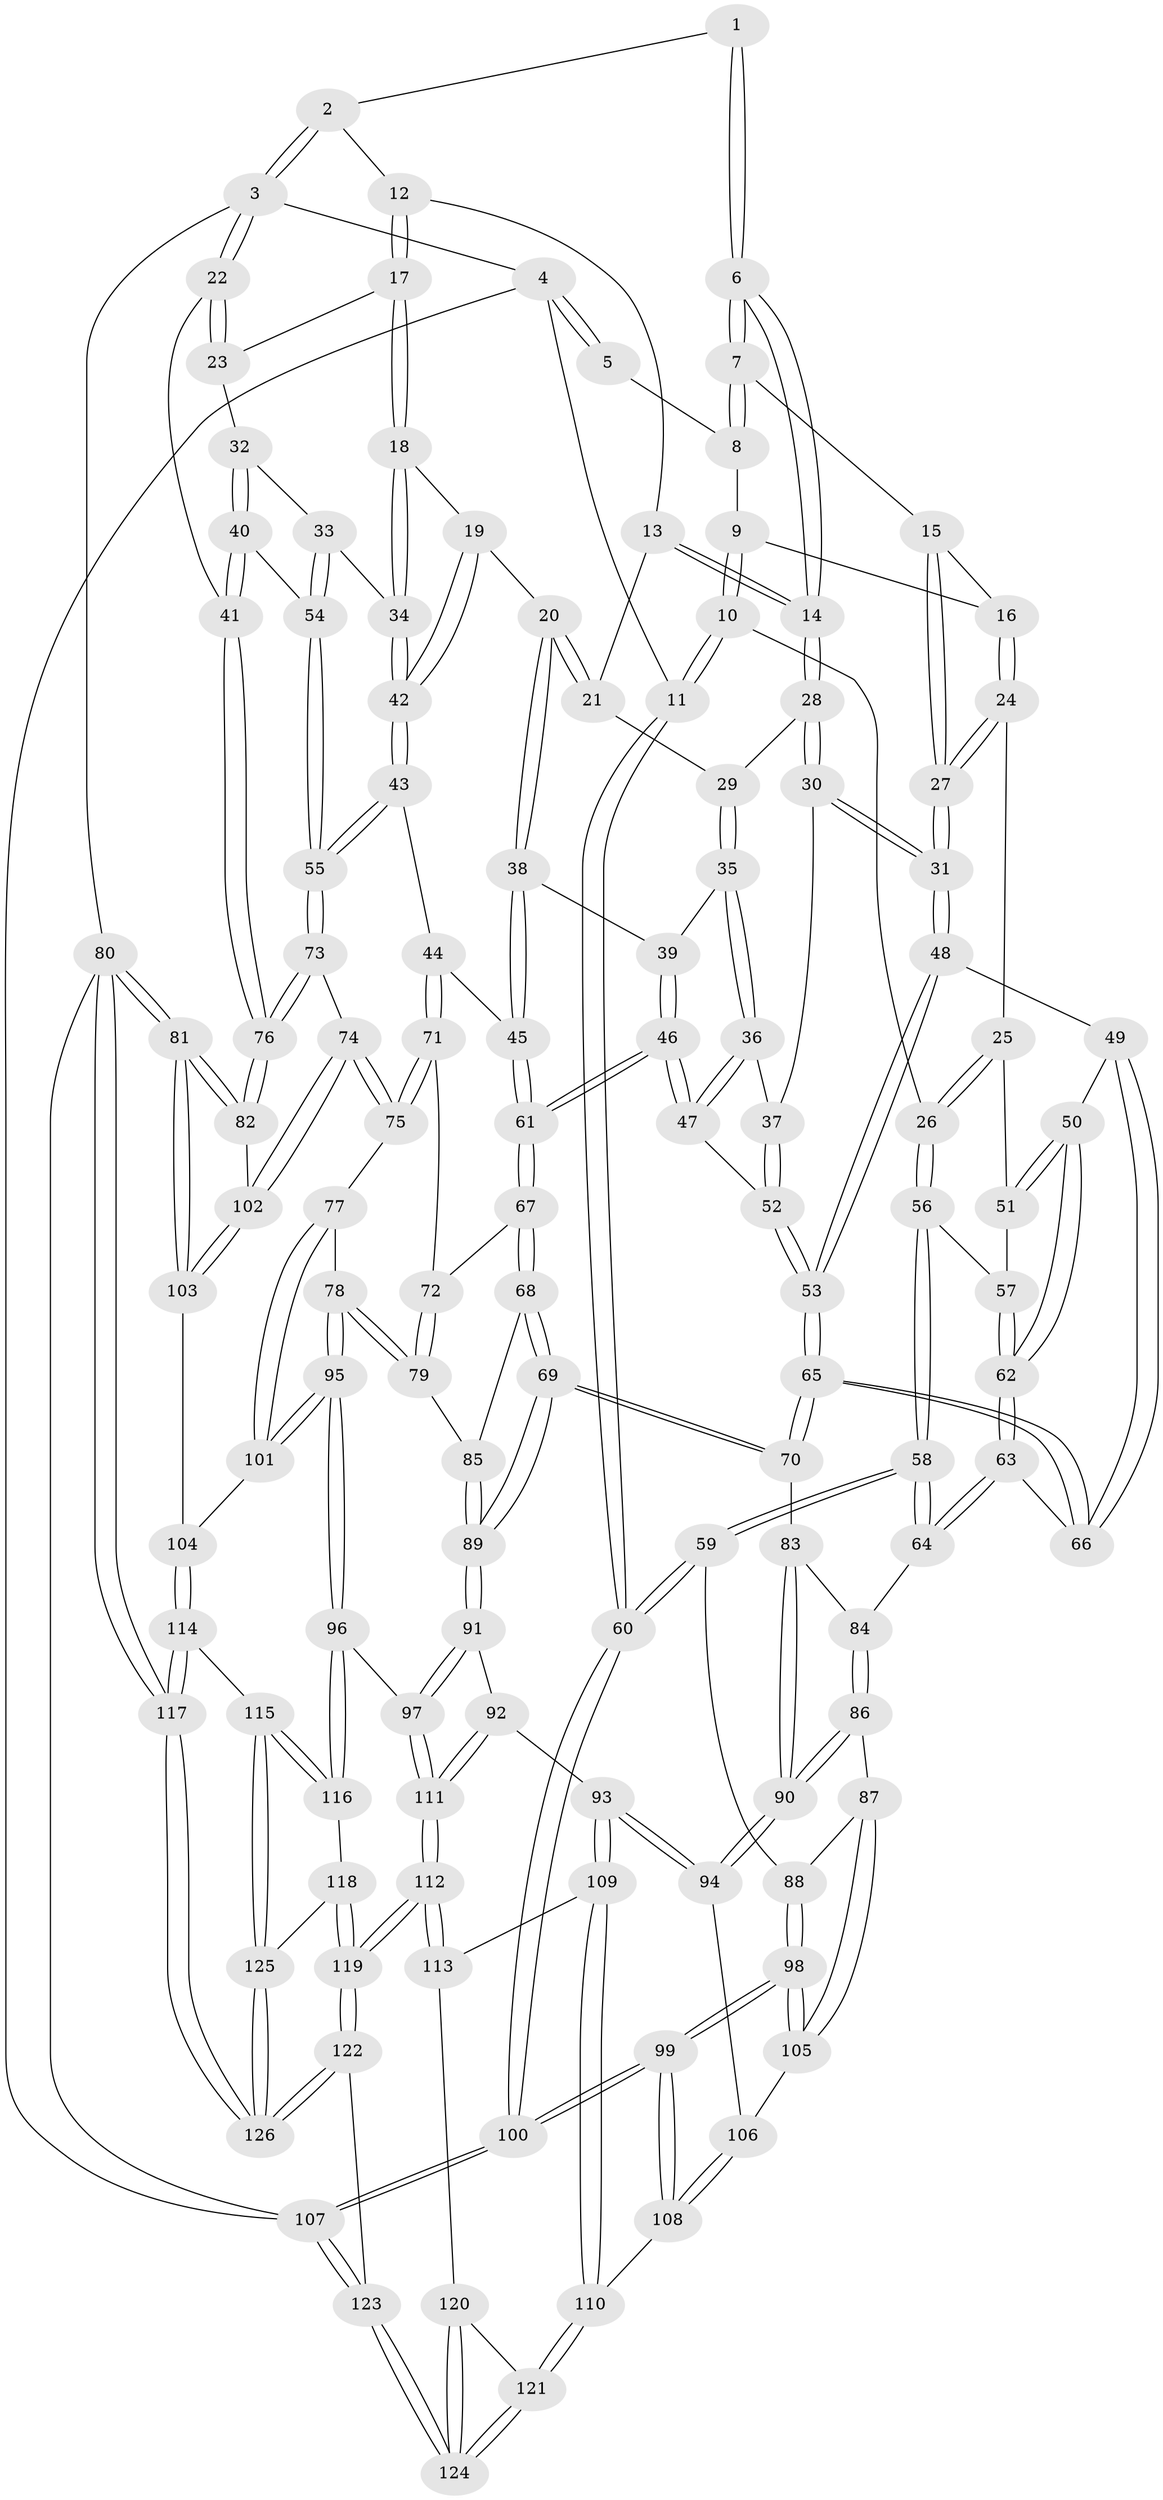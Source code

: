 // Generated by graph-tools (version 1.1) at 2025/38/03/09/25 02:38:45]
// undirected, 126 vertices, 312 edges
graph export_dot {
graph [start="1"]
  node [color=gray90,style=filled];
  1 [pos="+0.49439004744452386+0"];
  2 [pos="+0.7224943565361003+0"];
  3 [pos="+1+0"];
  4 [pos="+0+0"];
  5 [pos="+0.2549812002128432+0"];
  6 [pos="+0.44773479089101237+0.14081526687222937"];
  7 [pos="+0.4353357268662199+0.1369992140946413"];
  8 [pos="+0.25717512995373243+0"];
  9 [pos="+0.25167519290757595+0.054012425013780375"];
  10 [pos="+0+0.1696844997886011"];
  11 [pos="+0+0.0632738233995224"];
  12 [pos="+0.7215176519296835+0"];
  13 [pos="+0.6404874440828756+0.04239527668871237"];
  14 [pos="+0.4550854711514025+0.14856053531859034"];
  15 [pos="+0.32782783795017423+0.12728863985060257"];
  16 [pos="+0.2605211708833903+0.0742226354327729"];
  17 [pos="+0.7913981402871746+0.11016651176343739"];
  18 [pos="+0.7596312688832754+0.1843793497286576"];
  19 [pos="+0.693872860757546+0.23387961683098588"];
  20 [pos="+0.6914979417319492+0.23492372356618962"];
  21 [pos="+0.6090267564076044+0.1703883320040435"];
  22 [pos="+1+0.14773257112109212"];
  23 [pos="+0.8834779490412861+0.150824559356198"];
  24 [pos="+0.1947533260043284+0.22835092116800523"];
  25 [pos="+0.19003834017966065+0.2300118514804104"];
  26 [pos="+0.0007149510161470609+0.17330048419838395"];
  27 [pos="+0.29873836967968237+0.2603171116284137"];
  28 [pos="+0.460469681988521+0.16835364535040584"];
  29 [pos="+0.5344374278324272+0.22229247615410175"];
  30 [pos="+0.41298043355951203+0.241835864696513"];
  31 [pos="+0.3165864151003857+0.28158715589665895"];
  32 [pos="+0.8857400893665257+0.2627919381716285"];
  33 [pos="+0.8663673503868812+0.28329080923922284"];
  34 [pos="+0.7949098218967225+0.2670903215533867"];
  35 [pos="+0.5373707452866195+0.22950064854358887"];
  36 [pos="+0.5095893379976988+0.32910696219024693"];
  37 [pos="+0.43128353539806513+0.28284825928198376"];
  38 [pos="+0.6476548683414695+0.2847998503225968"];
  39 [pos="+0.5952896002496332+0.26222344238301376"];
  40 [pos="+0.963048916675123+0.29413821637957316"];
  41 [pos="+1+0.22306791737158285"];
  42 [pos="+0.7734779739839664+0.3625762749755238"];
  43 [pos="+0.7734654217311655+0.37825364891845265"];
  44 [pos="+0.7468509753608276+0.3906960314545408"];
  45 [pos="+0.6495259523866952+0.3607027463516871"];
  46 [pos="+0.5381098474931859+0.3804519907398344"];
  47 [pos="+0.5132727254239591+0.3569701994202878"];
  48 [pos="+0.3164010869487259+0.29817553372151306"];
  49 [pos="+0.26492025933103147+0.3449509706793475"];
  50 [pos="+0.21175709674345802+0.3501621271729512"];
  51 [pos="+0.18463297316499386+0.2715238728926186"];
  52 [pos="+0.40725292309693756+0.3772393475912732"];
  53 [pos="+0.38301140022614666+0.39176900609433246"];
  54 [pos="+0.8674459936064651+0.3939337535247548"];
  55 [pos="+0.8656731792437065+0.39859242167311176"];
  56 [pos="+0.07154077490720159+0.3034944400461027"];
  57 [pos="+0.1299989175397591+0.33327988510714307"];
  58 [pos="+0.0446230808934353+0.49809601696800915"];
  59 [pos="+0.016964693987325096+0.511794433462747"];
  60 [pos="+0+0.5149552647061445"];
  61 [pos="+0.571449617856919+0.41636104886332737"];
  62 [pos="+0.15985657834963474+0.4124596601105905"];
  63 [pos="+0.15136932420146718+0.44991105372701284"];
  64 [pos="+0.1258253660538878+0.4782812664299707"];
  65 [pos="+0.36529055647250996+0.4765763237137457"];
  66 [pos="+0.2762300616887467+0.43780944767629687"];
  67 [pos="+0.566587849420109+0.45153336664194543"];
  68 [pos="+0.5551604515714286+0.4674202856377349"];
  69 [pos="+0.4516088037021332+0.5425723039802538"];
  70 [pos="+0.3806056597897925+0.5185679812585822"];
  71 [pos="+0.7346643116981217+0.4541039730743347"];
  72 [pos="+0.661771377593014+0.4943559705249254"];
  73 [pos="+0.8907345810901512+0.4340751384020912"];
  74 [pos="+0.8259631185497817+0.5889390983534941"];
  75 [pos="+0.8001406427699553+0.582300256648434"];
  76 [pos="+1+0.4673473968321301"];
  77 [pos="+0.7269017158838067+0.5943292297640971"];
  78 [pos="+0.6985751744344381+0.5921972786960931"];
  79 [pos="+0.6964260935992308+0.5911896444419734"];
  80 [pos="+1+1"];
  81 [pos="+1+0.7846079764115972"];
  82 [pos="+1+0.5274780019695576"];
  83 [pos="+0.34588556404293713+0.5480452637992858"];
  84 [pos="+0.21727453655985504+0.5583239248392291"];
  85 [pos="+0.629547539569588+0.5966369273041207"];
  86 [pos="+0.20250199836973537+0.6456431338061162"];
  87 [pos="+0.2017014470753974+0.6461862585541376"];
  88 [pos="+0.04589101728068558+0.5572033846188774"];
  89 [pos="+0.5131770413222271+0.6885661943014973"];
  90 [pos="+0.30859289304495524+0.6843232653093028"];
  91 [pos="+0.5128071112885506+0.7164916113643743"];
  92 [pos="+0.44510635444741714+0.7447240549868357"];
  93 [pos="+0.403059701628153+0.7582810187749589"];
  94 [pos="+0.3202142749495922+0.7182027284501762"];
  95 [pos="+0.6223727905048886+0.7916378751944"];
  96 [pos="+0.6173402352256472+0.7938374227826778"];
  97 [pos="+0.5885623643809946+0.7827102222191253"];
  98 [pos="+0.12240151003801411+0.7316875633482156"];
  99 [pos="+0.06456431866172833+0.8693457779066168"];
  100 [pos="+0+1"];
  101 [pos="+0.7091295445655508+0.7743994422453973"];
  102 [pos="+0.8567849817699135+0.6284912715862393"];
  103 [pos="+0.8619896684180751+0.7578402575754678"];
  104 [pos="+0.8478156937094529+0.7758153065334173"];
  105 [pos="+0.14319260551779472+0.7176411348554291"];
  106 [pos="+0.2930017399685673+0.738584464391376"];
  107 [pos="+0+1"];
  108 [pos="+0.21816112495013124+0.8521562735875026"];
  109 [pos="+0.3748582194346634+0.8458295595479439"];
  110 [pos="+0.2740287586157539+0.8782211103186154"];
  111 [pos="+0.4693313715965012+0.9284000960559274"];
  112 [pos="+0.46902134134355666+0.9288931554426931"];
  113 [pos="+0.3967490065609509+0.8872312150058573"];
  114 [pos="+0.8483803023612689+0.788393234255015"];
  115 [pos="+0.7470823996505137+0.9381556015085265"];
  116 [pos="+0.6320149099610951+0.8579545249417928"];
  117 [pos="+1+1"];
  118 [pos="+0.6165891121647348+0.9130794994985584"];
  119 [pos="+0.5155055245281145+1"];
  120 [pos="+0.3786407875323977+0.9160660028067412"];
  121 [pos="+0.2930040054293272+0.9335673851840891"];
  122 [pos="+0.5112038836564466+1"];
  123 [pos="+0.31711550231926383+1"];
  124 [pos="+0.318318206183048+1"];
  125 [pos="+0.7734726880734412+1"];
  126 [pos="+0.8507636867444479+1"];
  1 -- 2;
  1 -- 6;
  1 -- 6;
  2 -- 3;
  2 -- 3;
  2 -- 12;
  3 -- 4;
  3 -- 22;
  3 -- 22;
  3 -- 80;
  4 -- 5;
  4 -- 5;
  4 -- 11;
  4 -- 107;
  5 -- 8;
  6 -- 7;
  6 -- 7;
  6 -- 14;
  6 -- 14;
  7 -- 8;
  7 -- 8;
  7 -- 15;
  8 -- 9;
  9 -- 10;
  9 -- 10;
  9 -- 16;
  10 -- 11;
  10 -- 11;
  10 -- 26;
  11 -- 60;
  11 -- 60;
  12 -- 13;
  12 -- 17;
  12 -- 17;
  13 -- 14;
  13 -- 14;
  13 -- 21;
  14 -- 28;
  14 -- 28;
  15 -- 16;
  15 -- 27;
  15 -- 27;
  16 -- 24;
  16 -- 24;
  17 -- 18;
  17 -- 18;
  17 -- 23;
  18 -- 19;
  18 -- 34;
  18 -- 34;
  19 -- 20;
  19 -- 42;
  19 -- 42;
  20 -- 21;
  20 -- 21;
  20 -- 38;
  20 -- 38;
  21 -- 29;
  22 -- 23;
  22 -- 23;
  22 -- 41;
  23 -- 32;
  24 -- 25;
  24 -- 27;
  24 -- 27;
  25 -- 26;
  25 -- 26;
  25 -- 51;
  26 -- 56;
  26 -- 56;
  27 -- 31;
  27 -- 31;
  28 -- 29;
  28 -- 30;
  28 -- 30;
  29 -- 35;
  29 -- 35;
  30 -- 31;
  30 -- 31;
  30 -- 37;
  31 -- 48;
  31 -- 48;
  32 -- 33;
  32 -- 40;
  32 -- 40;
  33 -- 34;
  33 -- 54;
  33 -- 54;
  34 -- 42;
  34 -- 42;
  35 -- 36;
  35 -- 36;
  35 -- 39;
  36 -- 37;
  36 -- 47;
  36 -- 47;
  37 -- 52;
  37 -- 52;
  38 -- 39;
  38 -- 45;
  38 -- 45;
  39 -- 46;
  39 -- 46;
  40 -- 41;
  40 -- 41;
  40 -- 54;
  41 -- 76;
  41 -- 76;
  42 -- 43;
  42 -- 43;
  43 -- 44;
  43 -- 55;
  43 -- 55;
  44 -- 45;
  44 -- 71;
  44 -- 71;
  45 -- 61;
  45 -- 61;
  46 -- 47;
  46 -- 47;
  46 -- 61;
  46 -- 61;
  47 -- 52;
  48 -- 49;
  48 -- 53;
  48 -- 53;
  49 -- 50;
  49 -- 66;
  49 -- 66;
  50 -- 51;
  50 -- 51;
  50 -- 62;
  50 -- 62;
  51 -- 57;
  52 -- 53;
  52 -- 53;
  53 -- 65;
  53 -- 65;
  54 -- 55;
  54 -- 55;
  55 -- 73;
  55 -- 73;
  56 -- 57;
  56 -- 58;
  56 -- 58;
  57 -- 62;
  57 -- 62;
  58 -- 59;
  58 -- 59;
  58 -- 64;
  58 -- 64;
  59 -- 60;
  59 -- 60;
  59 -- 88;
  60 -- 100;
  60 -- 100;
  61 -- 67;
  61 -- 67;
  62 -- 63;
  62 -- 63;
  63 -- 64;
  63 -- 64;
  63 -- 66;
  64 -- 84;
  65 -- 66;
  65 -- 66;
  65 -- 70;
  65 -- 70;
  67 -- 68;
  67 -- 68;
  67 -- 72;
  68 -- 69;
  68 -- 69;
  68 -- 85;
  69 -- 70;
  69 -- 70;
  69 -- 89;
  69 -- 89;
  70 -- 83;
  71 -- 72;
  71 -- 75;
  71 -- 75;
  72 -- 79;
  72 -- 79;
  73 -- 74;
  73 -- 76;
  73 -- 76;
  74 -- 75;
  74 -- 75;
  74 -- 102;
  74 -- 102;
  75 -- 77;
  76 -- 82;
  76 -- 82;
  77 -- 78;
  77 -- 101;
  77 -- 101;
  78 -- 79;
  78 -- 79;
  78 -- 95;
  78 -- 95;
  79 -- 85;
  80 -- 81;
  80 -- 81;
  80 -- 117;
  80 -- 117;
  80 -- 107;
  81 -- 82;
  81 -- 82;
  81 -- 103;
  81 -- 103;
  82 -- 102;
  83 -- 84;
  83 -- 90;
  83 -- 90;
  84 -- 86;
  84 -- 86;
  85 -- 89;
  85 -- 89;
  86 -- 87;
  86 -- 90;
  86 -- 90;
  87 -- 88;
  87 -- 105;
  87 -- 105;
  88 -- 98;
  88 -- 98;
  89 -- 91;
  89 -- 91;
  90 -- 94;
  90 -- 94;
  91 -- 92;
  91 -- 97;
  91 -- 97;
  92 -- 93;
  92 -- 111;
  92 -- 111;
  93 -- 94;
  93 -- 94;
  93 -- 109;
  93 -- 109;
  94 -- 106;
  95 -- 96;
  95 -- 96;
  95 -- 101;
  95 -- 101;
  96 -- 97;
  96 -- 116;
  96 -- 116;
  97 -- 111;
  97 -- 111;
  98 -- 99;
  98 -- 99;
  98 -- 105;
  98 -- 105;
  99 -- 100;
  99 -- 100;
  99 -- 108;
  99 -- 108;
  100 -- 107;
  100 -- 107;
  101 -- 104;
  102 -- 103;
  102 -- 103;
  103 -- 104;
  104 -- 114;
  104 -- 114;
  105 -- 106;
  106 -- 108;
  106 -- 108;
  107 -- 123;
  107 -- 123;
  108 -- 110;
  109 -- 110;
  109 -- 110;
  109 -- 113;
  110 -- 121;
  110 -- 121;
  111 -- 112;
  111 -- 112;
  112 -- 113;
  112 -- 113;
  112 -- 119;
  112 -- 119;
  113 -- 120;
  114 -- 115;
  114 -- 117;
  114 -- 117;
  115 -- 116;
  115 -- 116;
  115 -- 125;
  115 -- 125;
  116 -- 118;
  117 -- 126;
  117 -- 126;
  118 -- 119;
  118 -- 119;
  118 -- 125;
  119 -- 122;
  119 -- 122;
  120 -- 121;
  120 -- 124;
  120 -- 124;
  121 -- 124;
  121 -- 124;
  122 -- 123;
  122 -- 126;
  122 -- 126;
  123 -- 124;
  123 -- 124;
  125 -- 126;
  125 -- 126;
}
